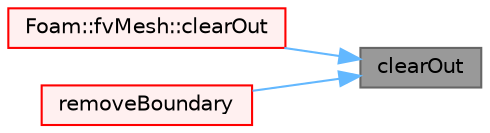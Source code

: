 digraph "clearOut"
{
 // LATEX_PDF_SIZE
  bgcolor="transparent";
  edge [fontname=Helvetica,fontsize=10,labelfontname=Helvetica,labelfontsize=10];
  node [fontname=Helvetica,fontsize=10,shape=box,height=0.2,width=0.4];
  rankdir="RL";
  Node1 [id="Node000001",label="clearOut",height=0.2,width=0.4,color="gray40", fillcolor="grey60", style="filled", fontcolor="black",tooltip=" "];
  Node1 -> Node2 [id="edge1_Node000001_Node000002",dir="back",color="steelblue1",style="solid",tooltip=" "];
  Node2 [id="Node000002",label="Foam::fvMesh::clearOut",height=0.2,width=0.4,color="red", fillcolor="#FFF0F0", style="filled",URL="$classFoam_1_1fvMesh.html#af320697688df08f1438d37a86bcaf25d",tooltip=" "];
  Node1 -> Node8 [id="edge2_Node000001_Node000008",dir="back",color="steelblue1",style="solid",tooltip=" "];
  Node8 [id="Node000008",label="removeBoundary",height=0.2,width=0.4,color="red", fillcolor="#FFF0F0", style="filled",URL="$classFoam_1_1polyMesh.html#acc2134c36adb97b988d5efc383a7f9f0",tooltip=" "];
}
